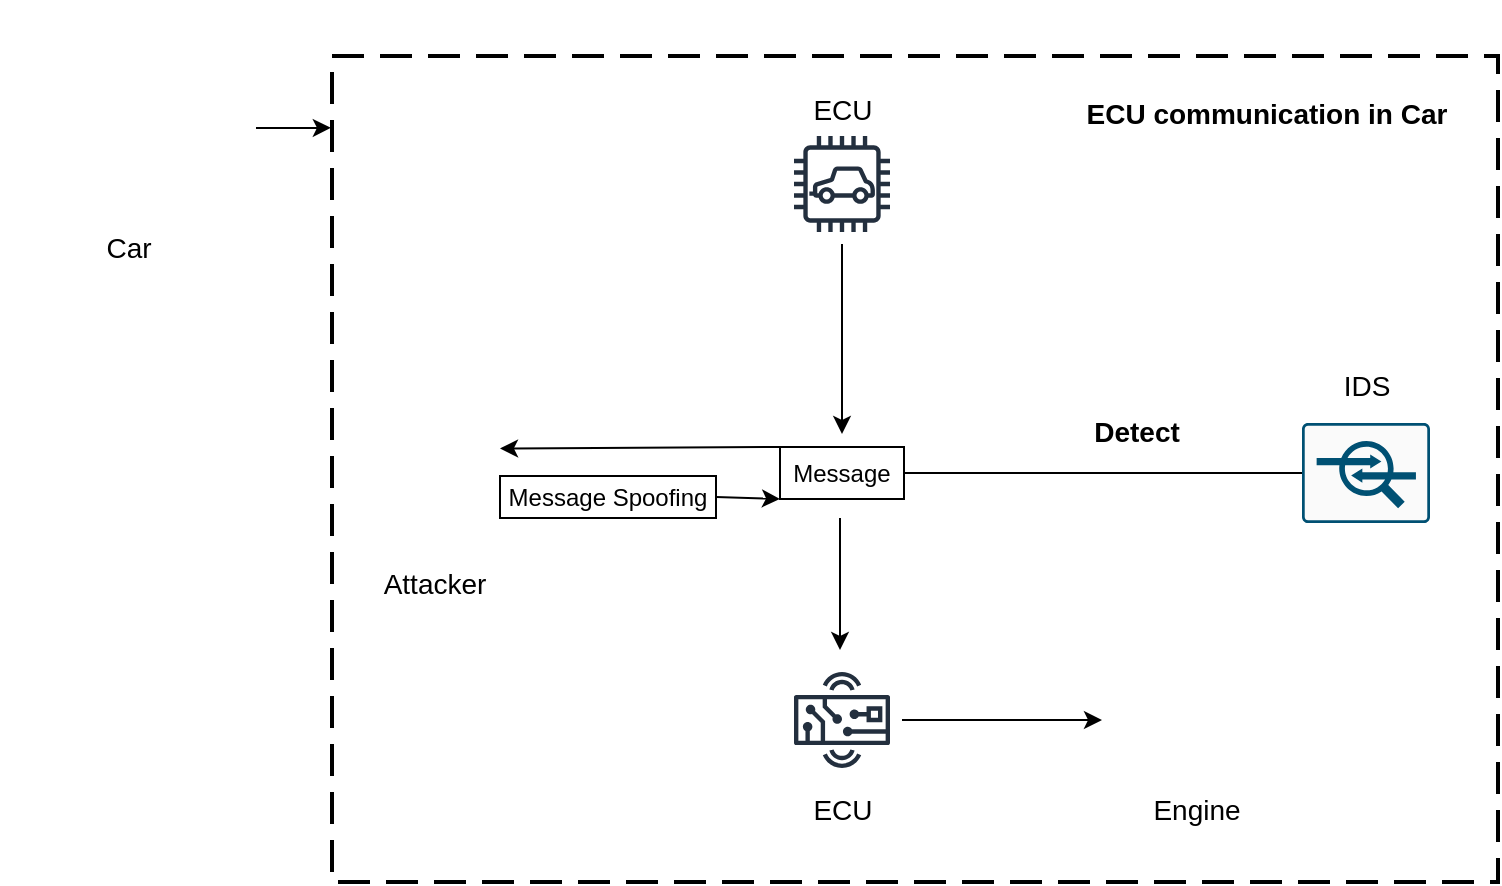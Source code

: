 <mxfile version="21.5.1" type="github">
  <diagram name="Trang-1" id="tOcewXO_lovH6hkRrunn">
    <mxGraphModel dx="1434" dy="774" grid="0" gridSize="10" guides="1" tooltips="1" connect="1" arrows="1" fold="1" page="1" pageScale="1" pageWidth="3000" pageHeight="5000" math="0" shadow="0">
      <root>
        <mxCell id="0" />
        <mxCell id="1" parent="0" />
        <mxCell id="fvOnpMfjC2bjnOCLoL4K-9" value="" style="rounded=1;arcSize=0;dashed=1;strokeColor=#000000;fillColor=none;gradientColor=none;dashPattern=8 4;strokeWidth=2;" vertex="1" parent="1">
          <mxGeometry x="329" y="481" width="583" height="413" as="geometry" />
        </mxCell>
        <mxCell id="fvOnpMfjC2bjnOCLoL4K-1" value="" style="shape=image;html=1;verticalAlign=top;verticalLabelPosition=bottom;labelBackgroundColor=#ffffff;imageAspect=0;aspect=fixed;image=https://cdn4.iconfinder.com/data/icons/education-and-school-glyph-24-px/24/Autobus_bus_school_bus_transport_vehicle_-128.png" vertex="1" parent="1">
          <mxGeometry x="163" y="453" width="128" height="128" as="geometry" />
        </mxCell>
        <mxCell id="fvOnpMfjC2bjnOCLoL4K-7" value="" style="shape=image;html=1;verticalAlign=top;verticalLabelPosition=bottom;labelBackgroundColor=#ffffff;imageAspect=0;aspect=fixed;image=https://cdn2.iconfinder.com/data/icons/woothemes/PNG/intruder.png" vertex="1" parent="1">
          <mxGeometry x="348" y="661" width="65" height="65" as="geometry" />
        </mxCell>
        <mxCell id="fvOnpMfjC2bjnOCLoL4K-8" value="" style="shape=image;html=1;verticalAlign=top;verticalLabelPosition=bottom;labelBackgroundColor=#ffffff;imageAspect=0;aspect=fixed;image=https://cdn1.iconfinder.com/data/icons/racing-13/512/Engine-128.png" vertex="1" parent="1">
          <mxGeometry x="714" y="766" width="94" height="94" as="geometry" />
        </mxCell>
        <mxCell id="fvOnpMfjC2bjnOCLoL4K-13" value="" style="endArrow=classic;html=1;rounded=0;exitX=1;exitY=0.5;exitDx=0;exitDy=0;entryX=-0.001;entryY=0.087;entryDx=0;entryDy=0;entryPerimeter=0;" edge="1" parent="1" source="fvOnpMfjC2bjnOCLoL4K-1" target="fvOnpMfjC2bjnOCLoL4K-9">
          <mxGeometry width="50" height="50" relative="1" as="geometry">
            <mxPoint x="538" y="726" as="sourcePoint" />
            <mxPoint x="588" y="676" as="targetPoint" />
          </mxGeometry>
        </mxCell>
        <mxCell id="fvOnpMfjC2bjnOCLoL4K-14" value="&lt;font style=&quot;font-size: 14px;&quot;&gt;&lt;b&gt;ECU communication&amp;nbsp;&lt;/b&gt;&lt;b style=&quot;&quot;&gt;in Car&lt;/b&gt;&lt;/font&gt;" style="text;html=1;strokeColor=none;fillColor=none;align=center;verticalAlign=middle;whiteSpace=wrap;rounded=0;" vertex="1" parent="1">
          <mxGeometry x="702" y="495" width="189" height="30" as="geometry" />
        </mxCell>
        <mxCell id="fvOnpMfjC2bjnOCLoL4K-4" value="Car" style="sketch=0;outlineConnect=0;fontColor=#232F3E;gradientColor=none;strokeColor=#232F3E;fillColor=#ffffff;dashed=0;verticalLabelPosition=bottom;verticalAlign=top;align=center;fontSize=12;fontStyle=0;aspect=fixed;shape=mxgraph.aws4.resourceIcon;resIcon=mxgraph.aws4.car;" vertex="1" parent="1">
          <mxGeometry x="554" y="515" width="60" height="60" as="geometry" />
        </mxCell>
        <mxCell id="fvOnpMfjC2bjnOCLoL4K-5" value="Hardware&#xa;board" style="sketch=0;outlineConnect=0;fontColor=#232F3E;gradientColor=none;strokeColor=#232F3E;fillColor=#ffffff;dashed=0;verticalLabelPosition=bottom;verticalAlign=top;align=center;html=1;fontSize=12;fontStyle=0;aspect=fixed;shape=mxgraph.aws4.resourceIcon;resIcon=mxgraph.aws4.hardware_board;" vertex="1" parent="1">
          <mxGeometry x="554" y="783" width="60" height="60" as="geometry" />
        </mxCell>
        <mxCell id="fvOnpMfjC2bjnOCLoL4K-18" value="" style="rounded=0;whiteSpace=wrap;html=1;fillColor=default;strokeWidth=0;strokeColor=#FFFFFF;" vertex="1" parent="1">
          <mxGeometry x="529" y="579" width="120" height="60" as="geometry" />
        </mxCell>
        <mxCell id="fvOnpMfjC2bjnOCLoL4K-17" value="" style="rounded=0;whiteSpace=wrap;html=1;fillColor=default;strokeWidth=0;strokeColor=#FFFFFF;" vertex="1" parent="1">
          <mxGeometry x="524" y="843" width="120" height="37" as="geometry" />
        </mxCell>
        <mxCell id="fvOnpMfjC2bjnOCLoL4K-20" value="" style="endArrow=classic;html=1;rounded=0;entryX=0;entryY=0.5;entryDx=0;entryDy=0;" edge="1" parent="1" source="fvOnpMfjC2bjnOCLoL4K-5" target="fvOnpMfjC2bjnOCLoL4K-8">
          <mxGeometry width="50" height="50" relative="1" as="geometry">
            <mxPoint x="538" y="732" as="sourcePoint" />
            <mxPoint x="588" y="682" as="targetPoint" />
          </mxGeometry>
        </mxCell>
        <mxCell id="fvOnpMfjC2bjnOCLoL4K-21" value="&lt;span style=&quot;font-size: 14px;&quot;&gt;Engine&lt;/span&gt;" style="text;html=1;strokeColor=none;fillColor=none;align=center;verticalAlign=middle;whiteSpace=wrap;rounded=0;" vertex="1" parent="1">
          <mxGeometry x="734.5" y="843" width="53" height="30" as="geometry" />
        </mxCell>
        <mxCell id="fvOnpMfjC2bjnOCLoL4K-25" value="Message" style="rounded=0;whiteSpace=wrap;html=1;" vertex="1" parent="1">
          <mxGeometry x="553" y="676.5" width="62" height="26" as="geometry" />
        </mxCell>
        <mxCell id="fvOnpMfjC2bjnOCLoL4K-26" value="" style="endArrow=classic;html=1;rounded=0;" edge="1" parent="1" source="fvOnpMfjC2bjnOCLoL4K-4">
          <mxGeometry width="50" height="50" relative="1" as="geometry">
            <mxPoint x="538" y="732" as="sourcePoint" />
            <mxPoint x="584" y="670" as="targetPoint" />
          </mxGeometry>
        </mxCell>
        <mxCell id="fvOnpMfjC2bjnOCLoL4K-27" value="" style="endArrow=classic;html=1;rounded=0;" edge="1" parent="1">
          <mxGeometry width="50" height="50" relative="1" as="geometry">
            <mxPoint x="583" y="712" as="sourcePoint" />
            <mxPoint x="583" y="778" as="targetPoint" />
          </mxGeometry>
        </mxCell>
        <mxCell id="fvOnpMfjC2bjnOCLoL4K-29" value="" style="endArrow=classic;html=1;rounded=0;entryX=1;entryY=0.25;entryDx=0;entryDy=0;exitX=0;exitY=0;exitDx=0;exitDy=0;" edge="1" parent="1" source="fvOnpMfjC2bjnOCLoL4K-25" target="fvOnpMfjC2bjnOCLoL4K-7">
          <mxGeometry width="50" height="50" relative="1" as="geometry">
            <mxPoint x="538" y="732" as="sourcePoint" />
            <mxPoint x="588" y="682" as="targetPoint" />
          </mxGeometry>
        </mxCell>
        <mxCell id="fvOnpMfjC2bjnOCLoL4K-30" value="Message Spoofing" style="rounded=0;whiteSpace=wrap;html=1;" vertex="1" parent="1">
          <mxGeometry x="413" y="691" width="108" height="21" as="geometry" />
        </mxCell>
        <mxCell id="fvOnpMfjC2bjnOCLoL4K-33" value="" style="endArrow=classic;html=1;rounded=0;exitX=1;exitY=0.5;exitDx=0;exitDy=0;entryX=0;entryY=1;entryDx=0;entryDy=0;" edge="1" parent="1" source="fvOnpMfjC2bjnOCLoL4K-30" target="fvOnpMfjC2bjnOCLoL4K-25">
          <mxGeometry width="50" height="50" relative="1" as="geometry">
            <mxPoint x="538" y="732" as="sourcePoint" />
            <mxPoint x="588" y="682" as="targetPoint" />
          </mxGeometry>
        </mxCell>
        <mxCell id="fvOnpMfjC2bjnOCLoL4K-34" value="&lt;span style=&quot;font-size: 14px;&quot;&gt;ECU&lt;/span&gt;" style="text;html=1;strokeColor=none;fillColor=none;align=center;verticalAlign=middle;whiteSpace=wrap;rounded=0;" vertex="1" parent="1">
          <mxGeometry x="557.5" y="843" width="53" height="30" as="geometry" />
        </mxCell>
        <mxCell id="fvOnpMfjC2bjnOCLoL4K-35" value="&lt;span style=&quot;font-size: 14px;&quot;&gt;ECU&lt;/span&gt;" style="text;html=1;strokeColor=none;fillColor=none;align=center;verticalAlign=middle;whiteSpace=wrap;rounded=0;" vertex="1" parent="1">
          <mxGeometry x="557.5" y="493" width="53" height="30" as="geometry" />
        </mxCell>
        <mxCell id="fvOnpMfjC2bjnOCLoL4K-36" value="&lt;span style=&quot;font-size: 14px;&quot;&gt;Attacker&lt;/span&gt;" style="text;html=1;strokeColor=none;fillColor=none;align=center;verticalAlign=middle;whiteSpace=wrap;rounded=0;" vertex="1" parent="1">
          <mxGeometry x="354" y="730" width="53" height="30" as="geometry" />
        </mxCell>
        <mxCell id="fvOnpMfjC2bjnOCLoL4K-37" value="&lt;span style=&quot;font-size: 14px;&quot;&gt;Car&lt;/span&gt;" style="text;html=1;strokeColor=none;fillColor=none;align=center;verticalAlign=middle;whiteSpace=wrap;rounded=0;" vertex="1" parent="1">
          <mxGeometry x="200.5" y="562" width="53" height="30" as="geometry" />
        </mxCell>
        <mxCell id="fvOnpMfjC2bjnOCLoL4K-38" value="" style="group" vertex="1" connectable="0" parent="1">
          <mxGeometry x="814" y="631" width="64" height="83.5" as="geometry" />
        </mxCell>
        <mxCell id="fvOnpMfjC2bjnOCLoL4K-6" value="" style="sketch=0;points=[[0.015,0.015,0],[0.985,0.015,0],[0.985,0.985,0],[0.015,0.985,0],[0.25,0,0],[0.5,0,0],[0.75,0,0],[1,0.25,0],[1,0.5,0],[1,0.75,0],[0.75,1,0],[0.5,1,0],[0.25,1,0],[0,0.75,0],[0,0.5,0],[0,0.25,0]];verticalLabelPosition=bottom;html=1;verticalAlign=top;aspect=fixed;align=center;pointerEvents=1;shape=mxgraph.cisco19.rect;prIcon=ips_ids;fillColor=#FAFAFA;strokeColor=#005073;" vertex="1" parent="fvOnpMfjC2bjnOCLoL4K-38">
          <mxGeometry y="33.5" width="64" height="50" as="geometry" />
        </mxCell>
        <mxCell id="fvOnpMfjC2bjnOCLoL4K-22" value="&lt;span style=&quot;font-size: 14px;&quot;&gt;IDS&lt;/span&gt;" style="text;html=1;strokeColor=none;fillColor=none;align=center;verticalAlign=middle;whiteSpace=wrap;rounded=0;" vertex="1" parent="fvOnpMfjC2bjnOCLoL4K-38">
          <mxGeometry x="5.5" width="53" height="30" as="geometry" />
        </mxCell>
        <mxCell id="fvOnpMfjC2bjnOCLoL4K-40" value="" style="endArrow=none;html=1;rounded=0;exitX=0;exitY=0.5;exitDx=0;exitDy=0;exitPerimeter=0;entryX=1;entryY=0.5;entryDx=0;entryDy=0;" edge="1" parent="1" source="fvOnpMfjC2bjnOCLoL4K-6" target="fvOnpMfjC2bjnOCLoL4K-25">
          <mxGeometry width="50" height="50" relative="1" as="geometry">
            <mxPoint x="538" y="724" as="sourcePoint" />
            <mxPoint x="588" y="674" as="targetPoint" />
          </mxGeometry>
        </mxCell>
        <mxCell id="fvOnpMfjC2bjnOCLoL4K-41" value="&lt;span style=&quot;font-size: 14px;&quot;&gt;&lt;b&gt;Detect&lt;/b&gt;&lt;/span&gt;" style="text;html=1;strokeColor=none;fillColor=none;align=center;verticalAlign=middle;whiteSpace=wrap;rounded=0;" vertex="1" parent="1">
          <mxGeometry x="705" y="654" width="53" height="30" as="geometry" />
        </mxCell>
      </root>
    </mxGraphModel>
  </diagram>
</mxfile>
